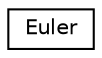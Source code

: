 digraph "Graphical Class Hierarchy"
{
  edge [fontname="Helvetica",fontsize="10",labelfontname="Helvetica",labelfontsize="10"];
  node [fontname="Helvetica",fontsize="10",shape=record];
  rankdir="LR";
  Node0 [label="Euler",height=0.2,width=0.4,color="black", fillcolor="white", style="filled",URL="$classEuler.html"];
}
